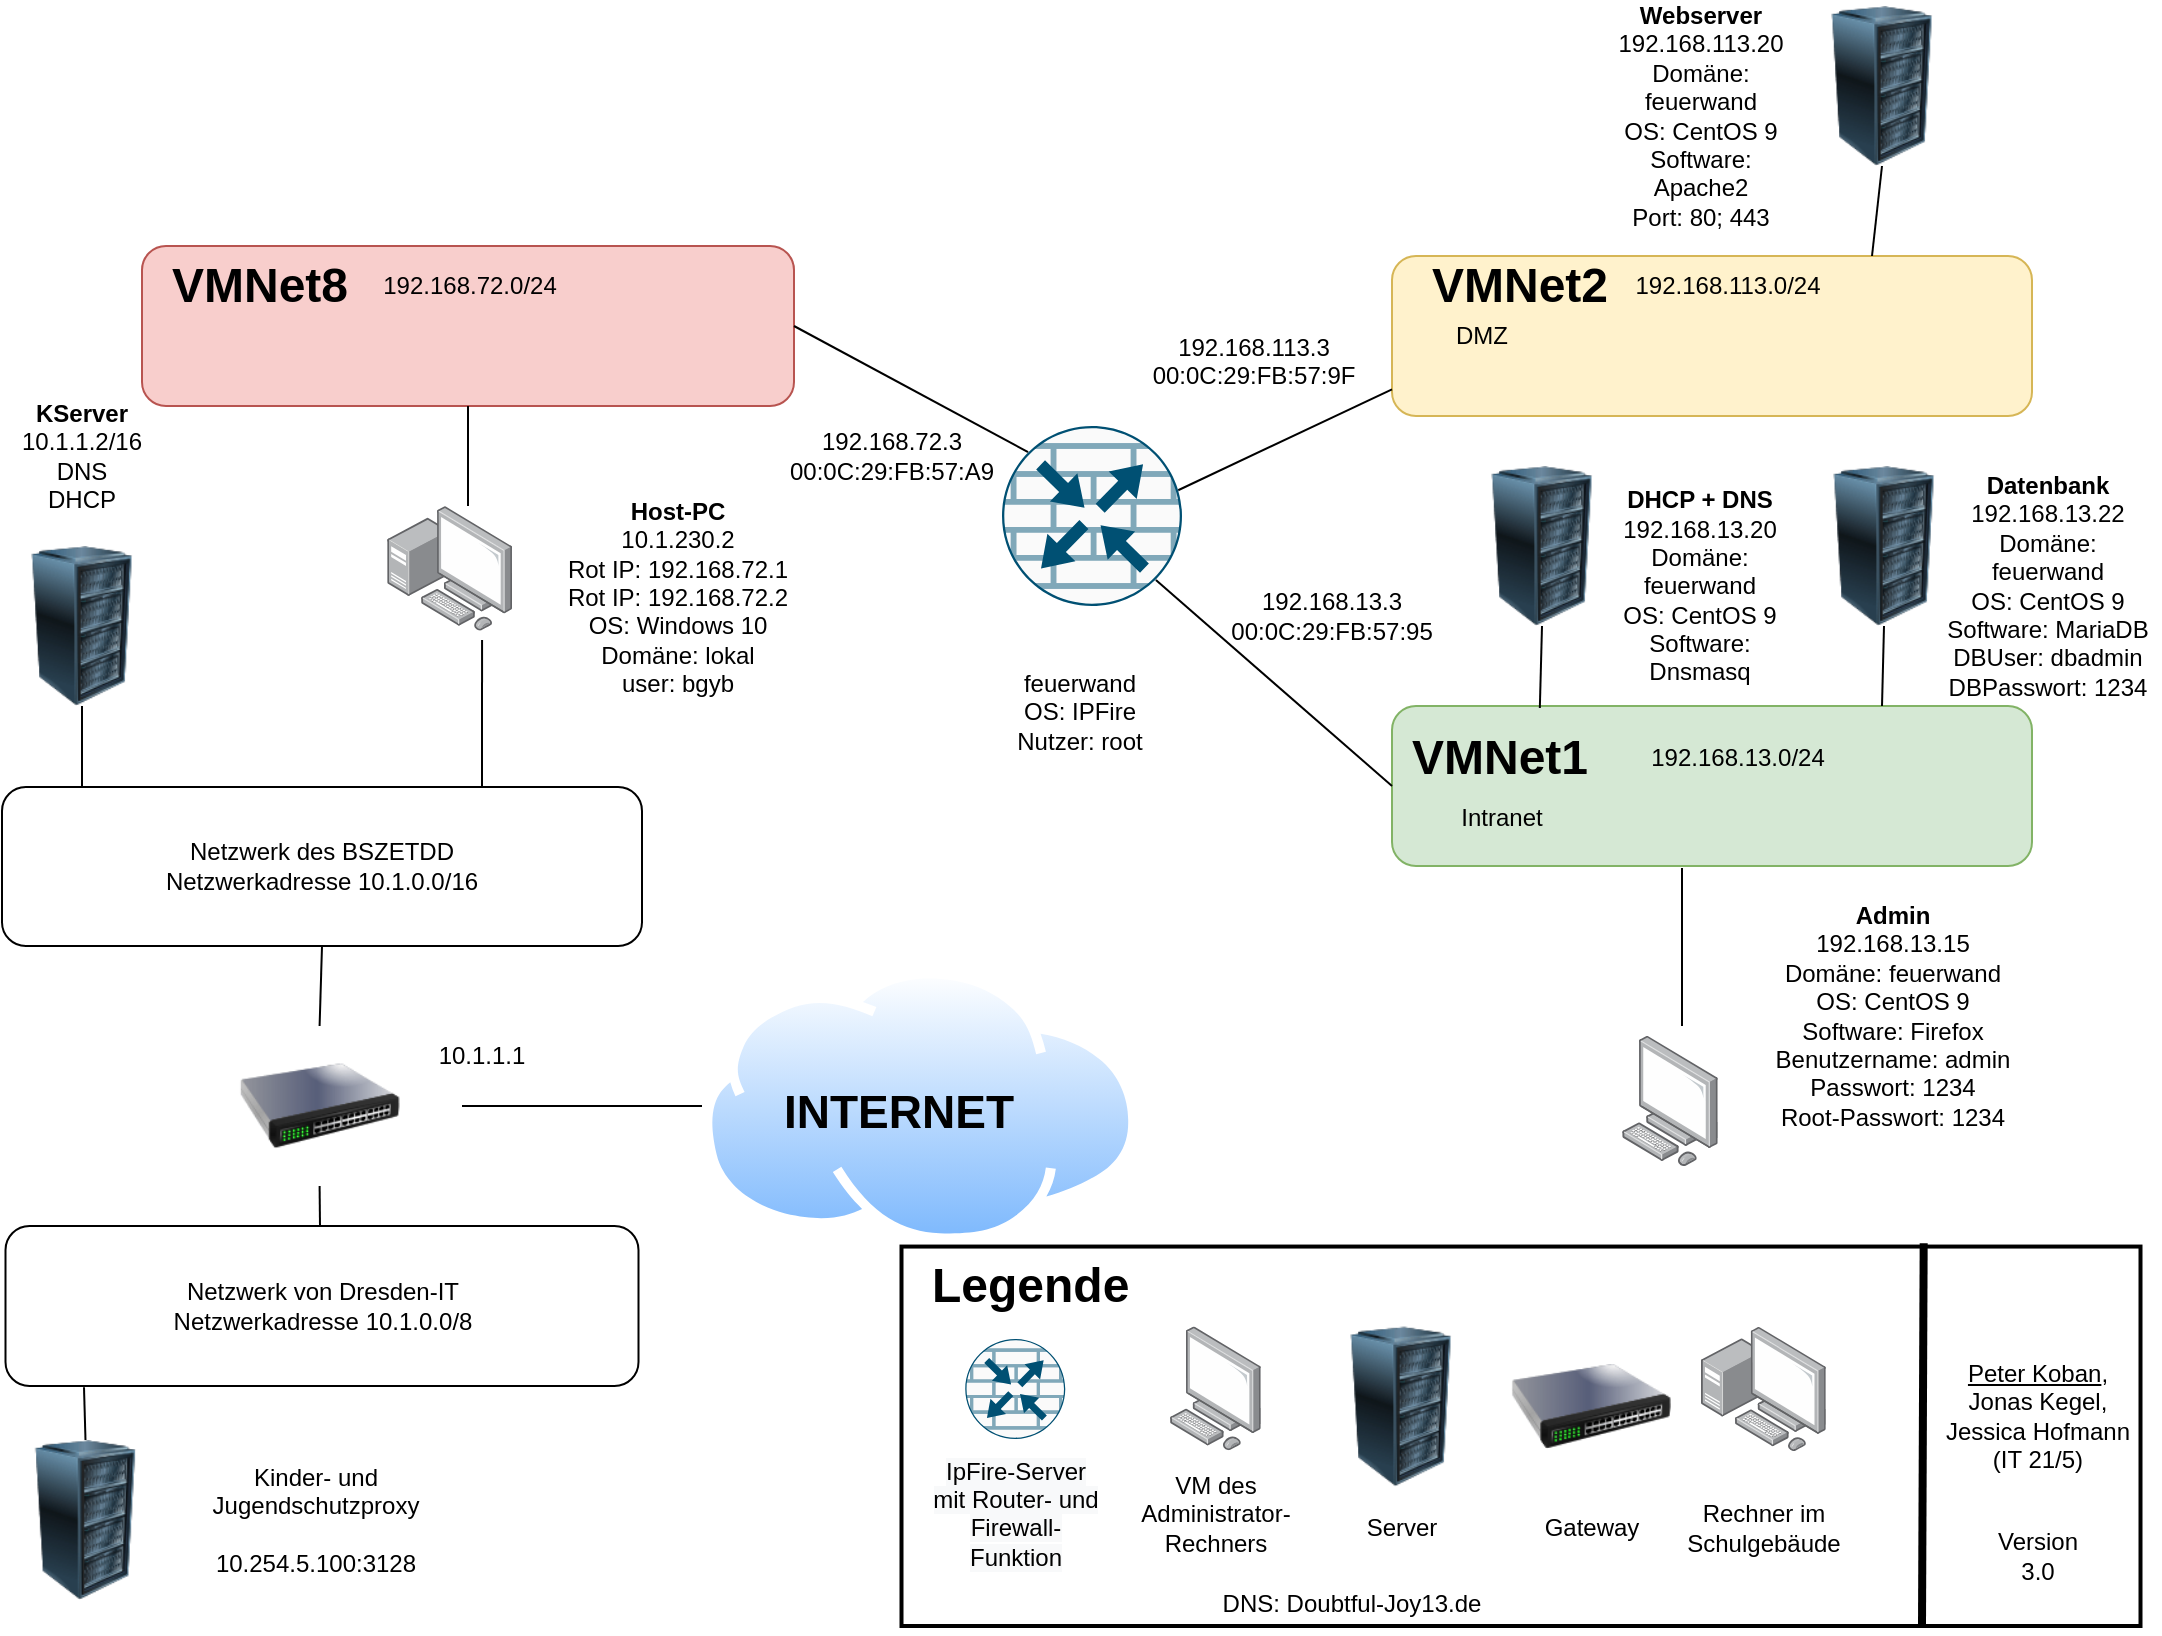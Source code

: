 <mxfile version="20.8.1" type="device"><diagram id="4QnuGaKxsG1AmTAB0K7y" name="Seite-1"><mxGraphModel dx="1434" dy="782" grid="1" gridSize="10" guides="1" tooltips="1" connect="1" arrows="1" fold="1" page="1" pageScale="1" pageWidth="1169" pageHeight="827" math="0" shadow="0"><root><mxCell id="0"/><mxCell id="1" parent="0"/><mxCell id="qAnsTgIGP0eu2Jf_wcSm-28" value="Netzwerk von Dresden-IT&lt;br&gt;Netzwerkadresse 10.1.0.0/8" style="rounded=1;whiteSpace=wrap;html=1;" parent="1" vertex="1"><mxGeometry x="81.75" y="620" width="316.5" height="80" as="geometry"/></mxCell><mxCell id="DaOUhY2FxhcViVUJ5_3H-7" style="edgeStyle=none;rounded=0;orthogonalLoop=1;jettySize=auto;html=1;exitX=0.75;exitY=0;exitDx=0;exitDy=0;entryX=0.76;entryY=1.074;entryDx=0;entryDy=0;entryPerimeter=0;strokeColor=default;strokeWidth=1;fontSize=22;endArrow=none;endFill=0;" parent="1" source="qAnsTgIGP0eu2Jf_wcSm-26" target="qAnsTgIGP0eu2Jf_wcSm-2" edge="1"><mxGeometry relative="1" as="geometry"/></mxCell><mxCell id="qAnsTgIGP0eu2Jf_wcSm-26" value="Netzwerk des BSZETDD&lt;br&gt;Netzwerkadresse 10.1.0.0/16" style="rounded=1;whiteSpace=wrap;html=1;" parent="1" vertex="1"><mxGeometry x="80" y="400.53" width="320" height="79.47" as="geometry"/></mxCell><mxCell id="JDjHxqyWiWvd_kVdd9Bg-1" value="" style="rounded=1;whiteSpace=wrap;html=1;fillColor=#fff2cc;strokeColor=#d6b656;" parent="1" vertex="1"><mxGeometry x="775" y="135" width="320" height="80" as="geometry"/></mxCell><mxCell id="JDjHxqyWiWvd_kVdd9Bg-5" value="" style="rounded=1;whiteSpace=wrap;html=1;fillColor=#d5e8d4;strokeColor=#82b366;" parent="1" vertex="1"><mxGeometry x="775" y="360" width="320" height="80" as="geometry"/></mxCell><mxCell id="JDjHxqyWiWvd_kVdd9Bg-6" value="" style="rounded=1;whiteSpace=wrap;html=1;fillColor=#f8cecc;strokeColor=#b85450;" parent="1" vertex="1"><mxGeometry x="150" y="130" width="326" height="80" as="geometry"/></mxCell><mxCell id="JDjHxqyWiWvd_kVdd9Bg-10" value="" style="endArrow=none;html=1;rounded=0;entryX=0;entryY=0.833;entryDx=0;entryDy=0;entryPerimeter=0;exitX=0.911;exitY=0.389;exitDx=0;exitDy=0;exitPerimeter=0;" parent="1" source="JDjHxqyWiWvd_kVdd9Bg-14" target="JDjHxqyWiWvd_kVdd9Bg-1" edge="1"><mxGeometry width="50" height="50" relative="1" as="geometry"><mxPoint x="660" y="324" as="sourcePoint"/><mxPoint x="700" y="270" as="targetPoint"/></mxGeometry></mxCell><mxCell id="JDjHxqyWiWvd_kVdd9Bg-11" value="" style="endArrow=none;html=1;rounded=0;entryX=0;entryY=0.5;entryDx=0;entryDy=0;exitX=0.855;exitY=0.856;exitDx=0;exitDy=0;exitPerimeter=0;" parent="1" source="JDjHxqyWiWvd_kVdd9Bg-14" target="JDjHxqyWiWvd_kVdd9Bg-5" edge="1"><mxGeometry width="50" height="50" relative="1" as="geometry"><mxPoint x="660" y="390" as="sourcePoint"/><mxPoint x="780" y="289.94" as="targetPoint"/></mxGeometry></mxCell><mxCell id="JDjHxqyWiWvd_kVdd9Bg-13" value="" style="endArrow=none;html=1;rounded=0;entryX=1;entryY=0.5;entryDx=0;entryDy=0;exitX=0.145;exitY=0.145;exitDx=0;exitDy=0;exitPerimeter=0;" parent="1" source="JDjHxqyWiWvd_kVdd9Bg-14" target="JDjHxqyWiWvd_kVdd9Bg-6" edge="1"><mxGeometry width="50" height="50" relative="1" as="geometry"><mxPoint x="580" y="310" as="sourcePoint"/><mxPoint x="780" y="289.94" as="targetPoint"/></mxGeometry></mxCell><mxCell id="JDjHxqyWiWvd_kVdd9Bg-14" value="" style="sketch=0;points=[[0.5,0,0],[1,0.5,0],[0.5,1,0],[0,0.5,0],[0.145,0.145,0],[0.856,0.145,0],[0.855,0.856,0],[0.145,0.855,0]];verticalLabelPosition=bottom;html=1;verticalAlign=top;aspect=fixed;align=center;pointerEvents=1;shape=mxgraph.cisco19.rect;prIcon=router_with_firewall;fillColor=#FAFAFA;strokeColor=#005073;" parent="1" vertex="1"><mxGeometry x="580" y="220" width="90" height="90" as="geometry"/></mxCell><mxCell id="JDjHxqyWiWvd_kVdd9Bg-15" value="" style="points=[];aspect=fixed;html=1;align=center;shadow=0;dashed=0;image;image=img/lib/allied_telesis/computer_and_terminals/Personal_Computer.svg;" parent="1" vertex="1"><mxGeometry x="890" y="524.95" width="48" height="65.05" as="geometry"/></mxCell><mxCell id="JDjHxqyWiWvd_kVdd9Bg-16" value="192.168.113.0/24" style="text;html=1;strokeColor=none;fillColor=none;align=center;verticalAlign=middle;whiteSpace=wrap;rounded=0;" parent="1" vertex="1"><mxGeometry x="868" y="140" width="150" height="20" as="geometry"/></mxCell><mxCell id="JDjHxqyWiWvd_kVdd9Bg-17" value="&lt;h1&gt;VMNet2&lt;br&gt;&lt;/h1&gt;" style="text;html=1;strokeColor=none;fillColor=none;spacing=5;spacingTop=-20;whiteSpace=wrap;overflow=hidden;rounded=0;" parent="1" vertex="1"><mxGeometry x="790" y="130" width="100" height="40" as="geometry"/></mxCell><mxCell id="JDjHxqyWiWvd_kVdd9Bg-18" value="&lt;h1&gt;VMNet1&lt;/h1&gt;" style="text;html=1;strokeColor=none;fillColor=none;spacing=5;spacingTop=-20;whiteSpace=wrap;overflow=hidden;rounded=0;" parent="1" vertex="1"><mxGeometry x="780" y="365.53" width="100" height="40" as="geometry"/></mxCell><mxCell id="JDjHxqyWiWvd_kVdd9Bg-19" value="&lt;h1&gt;VMNet8&lt;/h1&gt;" style="text;html=1;strokeColor=none;fillColor=none;spacing=5;spacingTop=-20;whiteSpace=wrap;overflow=hidden;rounded=0;" parent="1" vertex="1"><mxGeometry x="160" y="130" width="100" height="40" as="geometry"/></mxCell><mxCell id="JDjHxqyWiWvd_kVdd9Bg-20" value="192.168.13.0/24" style="text;html=1;strokeColor=none;fillColor=none;align=center;verticalAlign=middle;whiteSpace=wrap;rounded=0;" parent="1" vertex="1"><mxGeometry x="878" y="370.53" width="140" height="30" as="geometry"/></mxCell><mxCell id="JDjHxqyWiWvd_kVdd9Bg-21" value="192.168.72.0/24" style="text;html=1;strokeColor=none;fillColor=none;align=center;verticalAlign=middle;whiteSpace=wrap;rounded=0;" parent="1" vertex="1"><mxGeometry x="244.4" y="135" width="140" height="30" as="geometry"/></mxCell><mxCell id="JDjHxqyWiWvd_kVdd9Bg-22" value="&lt;div&gt;&lt;b&gt;Admin&lt;/b&gt;&lt;/div&gt;&lt;div&gt;192.168.13.15&lt;/div&gt;&lt;div&gt;Domäne: feuerwand&lt;/div&gt;&lt;div&gt;&lt;span style=&quot;background-color: initial;&quot;&gt;OS: CentOS 9&lt;/span&gt;&lt;br&gt;&lt;/div&gt;&lt;div&gt;Software: Firefox&lt;/div&gt;&lt;div&gt;Benutzername: admin&lt;/div&gt;&lt;div&gt;Passwort: 1234&lt;/div&gt;&lt;div&gt;Root-Passwort: 1234&lt;br&gt;&lt;/div&gt;" style="text;html=1;strokeColor=none;fillColor=none;align=center;verticalAlign=middle;whiteSpace=wrap;rounded=0;" parent="1" vertex="1"><mxGeometry x="950" y="440" width="151" height="150" as="geometry"/></mxCell><mxCell id="JDjHxqyWiWvd_kVdd9Bg-23" value="&lt;div&gt;192.168.13.3&lt;/div&gt;00:0C:29:FB:57:95" style="text;html=1;strokeColor=none;fillColor=none;align=center;verticalAlign=middle;whiteSpace=wrap;rounded=0;" parent="1" vertex="1"><mxGeometry x="700" y="300" width="90" height="30" as="geometry"/></mxCell><mxCell id="JDjHxqyWiWvd_kVdd9Bg-25" value="&lt;div&gt;192.168.113.3&lt;/div&gt;&lt;div&gt;00:0C:29:FB:57:9F&lt;br&gt;&lt;/div&gt;&lt;div&gt;&lt;br&gt;&lt;/div&gt;" style="text;html=1;strokeColor=none;fillColor=none;align=center;verticalAlign=middle;whiteSpace=wrap;rounded=0;" parent="1" vertex="1"><mxGeometry x="660.75" y="180" width="90" height="30" as="geometry"/></mxCell><mxCell id="JDjHxqyWiWvd_kVdd9Bg-27" value="&lt;div&gt;192.168.72.3&lt;/div&gt;00:0C:29:FB:57:A9" style="text;html=1;strokeColor=none;fillColor=none;align=center;verticalAlign=middle;whiteSpace=wrap;rounded=0;" parent="1" vertex="1"><mxGeometry x="480" y="220" width="90" height="30" as="geometry"/></mxCell><mxCell id="qAnsTgIGP0eu2Jf_wcSm-1" value="" style="image;html=1;image=img/lib/clip_art/computers/Server_Rack_128x128.png" parent="1" vertex="1"><mxGeometry x="980.0" y="10" width="80" height="80" as="geometry"/></mxCell><mxCell id="qAnsTgIGP0eu2Jf_wcSm-3" value="&lt;font style=&quot;font-size: 12px; line-height: 1;&quot;&gt;&lt;b&gt;Webserver&lt;br&gt;&lt;/b&gt;192.168.113.20&lt;br&gt;&lt;/font&gt;&lt;div&gt;&lt;font style=&quot;font-size: 12px; line-height: 1;&quot;&gt;Domäne: feuerwand&lt;/font&gt;&lt;/div&gt;&lt;div&gt;&lt;font style=&quot;font-size: 12px; line-height: 1;&quot;&gt;OS: CentOS 9&lt;/font&gt;&lt;/div&gt;&lt;div&gt;&lt;font style=&quot;font-size: 12px; line-height: 1;&quot;&gt;Software: Apache2&lt;br&gt;&lt;/font&gt;&lt;/div&gt;&lt;font style=&quot;font-size: 12px; line-height: 1;&quot;&gt;Port: 80; 443&lt;/font&gt;" style="text;html=1;strokeColor=none;fillColor=none;align=center;verticalAlign=middle;whiteSpace=wrap;rounded=0;" parent="1" vertex="1"><mxGeometry x="879" y="10" width="101" height="110" as="geometry"/></mxCell><mxCell id="qAnsTgIGP0eu2Jf_wcSm-2" value="" style="points=[];aspect=fixed;html=1;align=center;shadow=0;dashed=0;image;image=img/lib/allied_telesis/computer_and_terminals/Personal_Computer_with_Server.svg;" parent="1" vertex="1"><mxGeometry x="272.6" y="260" width="62.4" height="62.4" as="geometry"/></mxCell><mxCell id="qAnsTgIGP0eu2Jf_wcSm-5" value="DMZ" style="text;html=1;strokeColor=none;fillColor=none;align=center;verticalAlign=middle;whiteSpace=wrap;rounded=0;" parent="1" vertex="1"><mxGeometry x="790" y="160" width="60" height="30" as="geometry"/></mxCell><mxCell id="qAnsTgIGP0eu2Jf_wcSm-6" value="Intranet" style="text;html=1;strokeColor=none;fillColor=none;align=center;verticalAlign=middle;whiteSpace=wrap;rounded=0;" parent="1" vertex="1"><mxGeometry x="800" y="400.53" width="60" height="30" as="geometry"/></mxCell><mxCell id="qAnsTgIGP0eu2Jf_wcSm-7" value="" style="image;html=1;image=img/lib/clip_art/computers/Server_Rack_128x128.png" parent="1" vertex="1"><mxGeometry x="981" y="240" width="80" height="80" as="geometry"/></mxCell><mxCell id="qAnsTgIGP0eu2Jf_wcSm-12" value="" style="image;html=1;image=img/lib/clip_art/computers/Server_Rack_128x128.png" parent="1" vertex="1"><mxGeometry x="810" y="240" width="80" height="80" as="geometry"/></mxCell><mxCell id="qAnsTgIGP0eu2Jf_wcSm-13" value="&lt;b&gt;DHCP + DNS&lt;/b&gt;&lt;br&gt;192.168.13.20&lt;br&gt;Domäne:&lt;br&gt;&lt;div&gt;feuerwand&lt;/div&gt;&lt;div&gt;OS: CentOS 9&lt;/div&gt;&lt;div&gt;Software: Dnsmasq&lt;br&gt;&lt;/div&gt;" style="text;html=1;strokeColor=none;fillColor=none;align=center;verticalAlign=middle;whiteSpace=wrap;rounded=0;" parent="1" vertex="1"><mxGeometry x="878" y="250" width="102" height="100" as="geometry"/></mxCell><mxCell id="qAnsTgIGP0eu2Jf_wcSm-16" value="" style="endArrow=none;html=1;rounded=0;" parent="1" target="JDjHxqyWiWvd_kVdd9Bg-6" edge="1"><mxGeometry width="50" height="50" relative="1" as="geometry"><mxPoint x="313" y="260" as="sourcePoint"/><mxPoint x="250.2" y="414" as="targetPoint"/></mxGeometry></mxCell><mxCell id="qAnsTgIGP0eu2Jf_wcSm-18" value="" style="image;html=1;image=img/lib/clip_art/networking/Switch_128x128.png" parent="1" vertex="1"><mxGeometry x="198.8" y="520" width="80" height="80" as="geometry"/></mxCell><mxCell id="qAnsTgIGP0eu2Jf_wcSm-20" value="10.1.1.1" style="text;html=1;strokeColor=none;fillColor=none;align=center;verticalAlign=middle;whiteSpace=wrap;rounded=0;" parent="1" vertex="1"><mxGeometry x="290" y="520" width="60" height="30" as="geometry"/></mxCell><mxCell id="qAnsTgIGP0eu2Jf_wcSm-21" value="" style="image;html=1;image=img/lib/clip_art/computers/Server_Rack_128x128.png" parent="1" vertex="1"><mxGeometry x="81.75" y="727" width="80" height="80" as="geometry"/></mxCell><mxCell id="qAnsTgIGP0eu2Jf_wcSm-23" value="" style="aspect=fixed;perimeter=ellipsePerimeter;html=1;align=center;shadow=0;dashed=0;spacingTop=3;image;image=img/lib/active_directory/internet_cloud.svg;rotation=0;" parent="1" vertex="1"><mxGeometry x="430" y="491.25" width="218.26" height="137.5" as="geometry"/></mxCell><mxCell id="qAnsTgIGP0eu2Jf_wcSm-24" value="&lt;div&gt;&lt;b&gt;KServer&lt;/b&gt;&lt;/div&gt;&lt;div&gt;10.1.1.2/16&lt;/div&gt;&lt;div&gt;DNS&lt;/div&gt;&lt;div&gt;DHCP&lt;br&gt;&lt;/div&gt;" style="text;html=1;strokeColor=none;fillColor=none;align=center;verticalAlign=middle;whiteSpace=wrap;rounded=0;" parent="1" vertex="1"><mxGeometry x="90" y="200" width="60" height="70" as="geometry"/></mxCell><mxCell id="qAnsTgIGP0eu2Jf_wcSm-29" value="&lt;div&gt;Kinder- und Jugendschutzproxy&lt;/div&gt;&lt;div&gt;&lt;br&gt;&lt;/div&gt;10.254.5.100:3128" style="text;html=1;strokeColor=none;fillColor=none;align=center;verticalAlign=middle;whiteSpace=wrap;rounded=0;" parent="1" vertex="1"><mxGeometry x="161.75" y="720.5" width="150" height="93" as="geometry"/></mxCell><mxCell id="qAnsTgIGP0eu2Jf_wcSm-30" value="&lt;font size=&quot;1&quot;&gt;&lt;b style=&quot;font-size: 23px;&quot;&gt;INTERNET&lt;/b&gt;&lt;/font&gt;" style="text;html=1;strokeColor=none;fillColor=none;spacing=5;spacingTop=-20;whiteSpace=wrap;overflow=hidden;rounded=0;" parent="1" vertex="1"><mxGeometry x="466.13" y="560" width="146" height="40" as="geometry"/></mxCell><mxCell id="qAnsTgIGP0eu2Jf_wcSm-32" value="" style="endArrow=none;html=1;rounded=0;fontSize=23;entryX=0.5;entryY=1;entryDx=0;entryDy=0;" parent="1" target="qAnsTgIGP0eu2Jf_wcSm-18" edge="1"><mxGeometry width="50" height="50" relative="1" as="geometry"><mxPoint x="239" y="620" as="sourcePoint"/><mxPoint x="304" y="819" as="targetPoint"/></mxGeometry></mxCell><mxCell id="qAnsTgIGP0eu2Jf_wcSm-33" value="" style="endArrow=none;html=1;rounded=0;fontSize=23;exitX=0.5;exitY=0;exitDx=0;exitDy=0;entryX=0.5;entryY=1;entryDx=0;entryDy=0;" parent="1" source="qAnsTgIGP0eu2Jf_wcSm-18" target="qAnsTgIGP0eu2Jf_wcSm-26" edge="1"><mxGeometry width="50" height="50" relative="1" as="geometry"><mxPoint x="309.5" y="789" as="sourcePoint"/><mxPoint x="250" y="520" as="targetPoint"/></mxGeometry></mxCell><mxCell id="qAnsTgIGP0eu2Jf_wcSm-34" value="" style="image;html=1;image=img/lib/clip_art/computers/Server_Rack_128x128.png;fontSize=23;" parent="1" vertex="1"><mxGeometry x="80" y="280" width="80" height="80" as="geometry"/></mxCell><mxCell id="qAnsTgIGP0eu2Jf_wcSm-40" value="" style="endArrow=none;html=1;rounded=0;fontSize=12;entryX=0.5;entryY=1;entryDx=0;entryDy=0;exitX=0.75;exitY=0;exitDx=0;exitDy=0;" parent="1" source="JDjHxqyWiWvd_kVdd9Bg-1" target="qAnsTgIGP0eu2Jf_wcSm-1" edge="1"><mxGeometry width="50" height="50" relative="1" as="geometry"><mxPoint x="1020" y="130" as="sourcePoint"/><mxPoint x="1050" y="60" as="targetPoint"/></mxGeometry></mxCell><mxCell id="qAnsTgIGP0eu2Jf_wcSm-41" value="" style="endArrow=none;html=1;rounded=0;fontSize=12;entryX=0.5;entryY=1;entryDx=0;entryDy=0;" parent="1" target="qAnsTgIGP0eu2Jf_wcSm-34" edge="1"><mxGeometry width="50" height="50" relative="1" as="geometry"><mxPoint x="120" y="400" as="sourcePoint"/><mxPoint x="100" y="470" as="targetPoint"/></mxGeometry></mxCell><mxCell id="qAnsTgIGP0eu2Jf_wcSm-42" value="" style="endArrow=none;html=1;rounded=0;fontSize=12;entryX=0.124;entryY=1.008;entryDx=0;entryDy=0;entryPerimeter=0;exitX=0.5;exitY=0;exitDx=0;exitDy=0;" parent="1" source="qAnsTgIGP0eu2Jf_wcSm-21" target="qAnsTgIGP0eu2Jf_wcSm-28" edge="1"><mxGeometry width="50" height="50" relative="1" as="geometry"><mxPoint x="100" y="1180" as="sourcePoint"/><mxPoint x="150" y="1130" as="targetPoint"/></mxGeometry></mxCell><mxCell id="qAnsTgIGP0eu2Jf_wcSm-49" value="" style="endArrow=none;html=1;rounded=0;fontSize=24;entryX=0;entryY=0.5;entryDx=0;entryDy=0;" parent="1" target="qAnsTgIGP0eu2Jf_wcSm-23" edge="1"><mxGeometry width="50" height="50" relative="1" as="geometry"><mxPoint x="310" y="560" as="sourcePoint"/><mxPoint x="820" y="1000" as="targetPoint"/></mxGeometry></mxCell><mxCell id="HvGheE3r5v9yTSuZFbVD-1" value="" style="rounded=0;whiteSpace=wrap;html=1;fillColor=none;strokeWidth=2;" parent="1" vertex="1"><mxGeometry x="529.75" y="630.28" width="619.5" height="189.72" as="geometry"/></mxCell><mxCell id="HvGheE3r5v9yTSuZFbVD-2" value="&lt;h1&gt;Legende&lt;/h1&gt;" style="text;html=1;strokeColor=none;fillColor=none;spacing=5;spacingTop=-20;whiteSpace=wrap;overflow=hidden;rounded=0;strokeWidth=2;" parent="1" vertex="1"><mxGeometry x="540.25" y="630.28" width="120" height="40" as="geometry"/></mxCell><mxCell id="HvGheE3r5v9yTSuZFbVD-3" value="" style="sketch=0;points=[[0.5,0,0],[1,0.5,0],[0.5,1,0],[0,0.5,0],[0.145,0.145,0],[0.856,0.145,0],[0.855,0.856,0],[0.145,0.855,0]];verticalLabelPosition=bottom;html=1;verticalAlign=top;aspect=fixed;align=center;pointerEvents=1;shape=mxgraph.cisco19.rect;prIcon=router_with_firewall;fillColor=#FAFAFA;strokeColor=#005073;" parent="1" vertex="1"><mxGeometry x="561.63" y="676.48" width="50" height="50" as="geometry"/></mxCell><mxCell id="HvGheE3r5v9yTSuZFbVD-5" value="" style="points=[];aspect=fixed;html=1;align=center;shadow=0;dashed=0;image;image=img/lib/allied_telesis/computer_and_terminals/Personal_Computer.svg;" parent="1" vertex="1"><mxGeometry x="663.9" y="670.28" width="45.6" height="61.8" as="geometry"/></mxCell><mxCell id="HvGheE3r5v9yTSuZFbVD-6" value="" style="image;html=1;image=img/lib/clip_art/computers/Server_Rack_128x128.png" parent="1" vertex="1"><mxGeometry x="739.5" y="670.28" width="80" height="80" as="geometry"/></mxCell><mxCell id="HvGheE3r5v9yTSuZFbVD-8" value="" style="image;html=1;image=img/lib/clip_art/networking/Switch_128x128.png" parent="1" vertex="1"><mxGeometry x="834.5" y="670.28" width="80" height="80" as="geometry"/></mxCell><mxCell id="HvGheE3r5v9yTSuZFbVD-11" value="" style="endArrow=none;html=1;rounded=0;fontSize=12;entryX=0.5;entryY=1;entryDx=0;entryDy=0;" parent="1" target="qAnsTgIGP0eu2Jf_wcSm-7" edge="1"><mxGeometry width="50" height="50" relative="1" as="geometry"><mxPoint x="1020" y="360" as="sourcePoint"/><mxPoint x="1058" y="100" as="targetPoint"/></mxGeometry></mxCell><mxCell id="HvGheE3r5v9yTSuZFbVD-12" value="" style="endArrow=none;html=1;rounded=0;fontSize=12;entryX=0.5;entryY=1;entryDx=0;entryDy=0;exitX=0.231;exitY=0.013;exitDx=0;exitDy=0;exitPerimeter=0;" parent="1" source="JDjHxqyWiWvd_kVdd9Bg-5" target="qAnsTgIGP0eu2Jf_wcSm-12" edge="1"><mxGeometry width="50" height="50" relative="1" as="geometry"><mxPoint x="393.5" y="150" as="sourcePoint"/><mxPoint x="391.2" y="100" as="targetPoint"/></mxGeometry></mxCell><mxCell id="HvGheE3r5v9yTSuZFbVD-16" value="&#xA;&lt;span style=&quot;color: rgb(0, 0, 0); font-family: Helvetica; font-size: 12px; font-style: normal; font-variant-ligatures: normal; font-variant-caps: normal; font-weight: 400; letter-spacing: normal; orphans: 2; text-align: center; text-indent: 0px; text-transform: none; widows: 2; word-spacing: 0px; -webkit-text-stroke-width: 0px; background-color: rgb(248, 249, 250); text-decoration-thickness: initial; text-decoration-style: initial; text-decoration-color: initial; float: none; display: inline !important;&quot;&gt;IpFire-Server mit Router- und Firewall-Funktion&lt;/span&gt;&#xA;&#xA;" style="text;html=1;strokeColor=none;fillColor=none;align=center;verticalAlign=middle;whiteSpace=wrap;rounded=0;strokeWidth=2;" parent="1" vertex="1"><mxGeometry x="541.63" y="741.18" width="90" height="59.1" as="geometry"/></mxCell><mxCell id="HvGheE3r5v9yTSuZFbVD-17" value="VM des Administrator-Rechners" style="text;html=1;strokeColor=none;fillColor=none;align=center;verticalAlign=middle;whiteSpace=wrap;rounded=0;strokeWidth=2;" parent="1" vertex="1"><mxGeometry x="641.7" y="734.68" width="90" height="59.1" as="geometry"/></mxCell><mxCell id="HvGheE3r5v9yTSuZFbVD-18" value="" style="points=[];aspect=fixed;html=1;align=center;shadow=0;dashed=0;image;image=img/lib/allied_telesis/computer_and_terminals/Personal_Computer_with_Server.svg;" parent="1" vertex="1"><mxGeometry x="929.5" y="670.28" width="62.4" height="62.4" as="geometry"/></mxCell><mxCell id="HvGheE3r5v9yTSuZFbVD-19" value="Server" style="text;html=1;strokeColor=none;fillColor=none;align=center;verticalAlign=middle;whiteSpace=wrap;rounded=0;strokeWidth=2;" parent="1" vertex="1"><mxGeometry x="734.5" y="741.18" width="90" height="59.1" as="geometry"/></mxCell><mxCell id="HvGheE3r5v9yTSuZFbVD-20" value="Gateway" style="text;html=1;strokeColor=none;fillColor=none;align=center;verticalAlign=middle;whiteSpace=wrap;rounded=0;strokeWidth=2;" parent="1" vertex="1"><mxGeometry x="829.5" y="741.18" width="90" height="59.1" as="geometry"/></mxCell><mxCell id="HvGheE3r5v9yTSuZFbVD-21" value="Rechner im Schulgebäude" style="text;html=1;strokeColor=none;fillColor=none;align=center;verticalAlign=middle;whiteSpace=wrap;rounded=0;strokeWidth=2;" parent="1" vertex="1"><mxGeometry x="915.7" y="741.18" width="90" height="59.1" as="geometry"/></mxCell><mxCell id="HvGheE3r5v9yTSuZFbVD-22" style="edgeStyle=none;rounded=0;orthogonalLoop=1;jettySize=auto;html=1;exitX=1;exitY=0.25;exitDx=0;exitDy=0;" parent="1" source="HvGheE3r5v9yTSuZFbVD-1" target="HvGheE3r5v9yTSuZFbVD-1" edge="1"><mxGeometry relative="1" as="geometry"/></mxCell><mxCell id="HvGheE3r5v9yTSuZFbVD-23" value="&lt;u&gt;Peter Koban&lt;/u&gt;, Jonas Kegel, Jessica Hofmann &lt;br&gt;(IT 21/5)" style="text;html=1;strokeColor=none;fillColor=none;align=center;verticalAlign=middle;whiteSpace=wrap;rounded=0;strokeWidth=2;" parent="1" vertex="1"><mxGeometry x="1046.8" y="647.03" width="102.2" height="136.5" as="geometry"/></mxCell><mxCell id="DaOUhY2FxhcViVUJ5_3H-3" value="" style="edgeStyle=none;orthogonalLoop=1;jettySize=auto;html=1;strokeColor=default;rounded=0;strokeWidth=1;endArrow=none;endFill=0;" parent="1" edge="1"><mxGeometry width="80" relative="1" as="geometry"><mxPoint x="920" y="441" as="sourcePoint"/><mxPoint x="920" y="520" as="targetPoint"/><Array as="points"><mxPoint x="920" y="441"/></Array></mxGeometry></mxCell><mxCell id="DaOUhY2FxhcViVUJ5_3H-10" value="" style="endArrow=none;html=1;rounded=0;strokeColor=default;strokeWidth=4;fontSize=23;entryX=0.825;entryY=-0.009;entryDx=0;entryDy=0;entryPerimeter=0;" parent="1" target="HvGheE3r5v9yTSuZFbVD-1" edge="1"><mxGeometry width="50" height="50" relative="1" as="geometry"><mxPoint x="1040" y="820" as="sourcePoint"/><mxPoint x="1089.5" y="676.78" as="targetPoint"/></mxGeometry></mxCell><mxCell id="V3LaZ1TMP4ZRcOufiZ38-3" value="&lt;div&gt;feuerwand&lt;/div&gt;&lt;div&gt;OS: IPFire&lt;/div&gt;&lt;div&gt;Nutzer: root&lt;/div&gt;&lt;div&gt;&lt;br&gt;&lt;/div&gt;" style="text;html=1;strokeColor=none;fillColor=none;align=center;verticalAlign=middle;whiteSpace=wrap;rounded=0;" parent="1" vertex="1"><mxGeometry x="568.26" y="330" width="101.74" height="80" as="geometry"/></mxCell><mxCell id="V3LaZ1TMP4ZRcOufiZ38-4" value="Version 3.0" style="text;html=1;strokeColor=none;fillColor=none;align=center;verticalAlign=middle;whiteSpace=wrap;rounded=0;" parent="1" vertex="1"><mxGeometry x="1067.9" y="770.28" width="60" height="30" as="geometry"/></mxCell><mxCell id="V3LaZ1TMP4ZRcOufiZ38-5" value="DNS: Doubtful-Joy13.de" style="text;html=1;strokeColor=none;fillColor=none;align=center;verticalAlign=middle;whiteSpace=wrap;rounded=0;" parent="1" vertex="1"><mxGeometry x="620" y="794" width="270" height="30" as="geometry"/></mxCell><mxCell id="4mckek8Fo3a5agZZpq0j-4" value="&lt;div&gt;&lt;b&gt;Datenbank&lt;/b&gt;&lt;/div&gt;192.168.13.22&lt;br&gt;Domäne:&lt;br&gt;&lt;div&gt;feuerwand&lt;/div&gt;&lt;div&gt;OS: CentOS 9&lt;br&gt;&lt;/div&gt;&lt;div&gt;Software: MariaDB&lt;/div&gt;&lt;div&gt;DBUser: dbadmin&lt;/div&gt;&lt;div&gt;DBPasswort: 1234&lt;br&gt;&lt;/div&gt;" style="text;html=1;strokeColor=none;fillColor=none;align=center;verticalAlign=middle;whiteSpace=wrap;rounded=0;" parent="1" vertex="1"><mxGeometry x="1046.8" y="225" width="112" height="150" as="geometry"/></mxCell><mxCell id="Udji-IZI9yQXlD7KSZOL-1" value="&lt;b&gt;Host-PC&lt;/b&gt;&lt;br&gt;&lt;div&gt;10.1.230.2&lt;/div&gt;&lt;div&gt;Rot IP: 192.168.72.1&lt;/div&gt;&lt;div&gt;Rot IP: 192.168.72.2&lt;/div&gt;&lt;div&gt;OS: Windows 10&lt;/div&gt;&lt;div&gt;Domäne: lokal&lt;/div&gt;&lt;div&gt;user: bgyb&lt;/div&gt;&lt;div&gt;&lt;br&gt;&lt;br&gt;&lt;/div&gt;" style="text;html=1;strokeColor=none;fillColor=none;align=center;verticalAlign=middle;whiteSpace=wrap;rounded=0;" vertex="1" parent="1"><mxGeometry x="350" y="255" width="135.87" height="130" as="geometry"/></mxCell></root></mxGraphModel></diagram></mxfile>